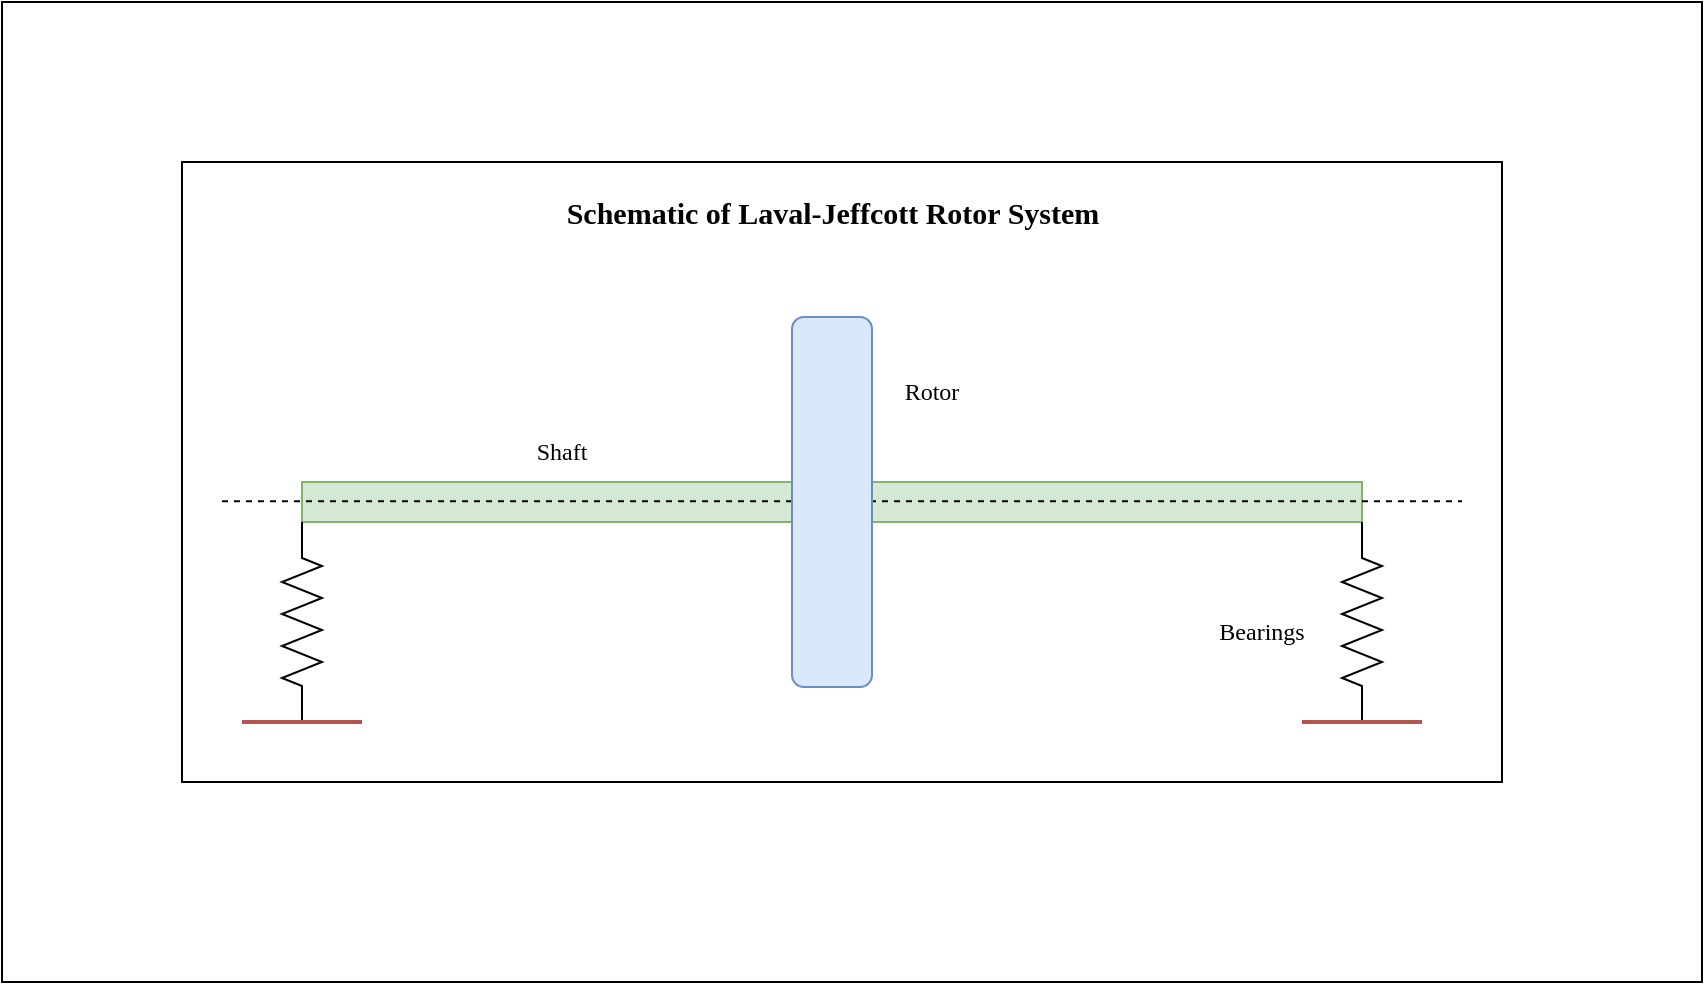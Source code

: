<mxfile version="26.1.3">
  <diagram name="Page-1" id="Cb5numnliyyEe55iVAtS">
    <mxGraphModel grid="1" page="1" gridSize="10" guides="1" tooltips="1" connect="1" arrows="1" fold="1" pageScale="1" pageWidth="850" pageHeight="1100" math="0" shadow="0">
      <root>
        <mxCell id="0" />
        <mxCell id="1" parent="0" />
        <mxCell id="9KCt322rTlPruZtR79Lm-11" value="" style="rounded=0;whiteSpace=wrap;html=1;" vertex="1" parent="1">
          <mxGeometry x="210" y="70" width="850" height="490" as="geometry" />
        </mxCell>
        <mxCell id="9KCt322rTlPruZtR79Lm-14" value="" style="rounded=0;whiteSpace=wrap;html=1;" vertex="1" parent="1">
          <mxGeometry x="300" y="150" width="660" height="310" as="geometry" />
        </mxCell>
        <mxCell id="9KCt322rTlPruZtR79Lm-1" value="" style="rounded=0;whiteSpace=wrap;html=1;fillColor=#d5e8d4;strokeColor=#82b366;" vertex="1" parent="1">
          <mxGeometry x="360" y="310" width="530" height="20" as="geometry" />
        </mxCell>
        <mxCell id="9KCt322rTlPruZtR79Lm-2" value="" style="pointerEvents=1;verticalLabelPosition=bottom;shadow=0;dashed=0;align=center;html=1;verticalAlign=top;shape=mxgraph.electrical.resistors.resistor_2;rotation=90;" vertex="1" parent="1">
          <mxGeometry x="310" y="370" width="100" height="20" as="geometry" />
        </mxCell>
        <mxCell id="9KCt322rTlPruZtR79Lm-3" value="" style="pointerEvents=1;verticalLabelPosition=bottom;shadow=0;dashed=0;align=center;html=1;verticalAlign=top;shape=mxgraph.electrical.resistors.resistor_2;rotation=90;" vertex="1" parent="1">
          <mxGeometry x="840" y="370" width="100" height="20" as="geometry" />
        </mxCell>
        <mxCell id="9KCt322rTlPruZtR79Lm-4" value="" style="endArrow=none;html=1;rounded=0;fillColor=#f8cecc;strokeColor=#b85450;strokeWidth=2;" edge="1" parent="1">
          <mxGeometry width="50" height="50" relative="1" as="geometry">
            <mxPoint x="330" y="430" as="sourcePoint" />
            <mxPoint x="390" y="430" as="targetPoint" />
          </mxGeometry>
        </mxCell>
        <mxCell id="9KCt322rTlPruZtR79Lm-5" value="" style="endArrow=none;html=1;rounded=0;fillColor=#f8cecc;strokeColor=#b85450;strokeWidth=2;" edge="1" parent="1">
          <mxGeometry width="50" height="50" relative="1" as="geometry">
            <mxPoint x="860" y="430" as="sourcePoint" />
            <mxPoint x="920" y="430" as="targetPoint" />
          </mxGeometry>
        </mxCell>
        <mxCell id="9KCt322rTlPruZtR79Lm-6" value="" style="endArrow=none;dashed=1;html=1;rounded=0;" edge="1" parent="1">
          <mxGeometry width="50" height="50" relative="1" as="geometry">
            <mxPoint x="320" y="319.68" as="sourcePoint" />
            <mxPoint x="940" y="319.68" as="targetPoint" />
          </mxGeometry>
        </mxCell>
        <mxCell id="9KCt322rTlPruZtR79Lm-7" value="" style="rounded=1;whiteSpace=wrap;html=1;fillColor=#dae8fc;strokeColor=#6c8ebf;" vertex="1" parent="1">
          <mxGeometry x="605" y="227.5" width="40" height="185" as="geometry" />
        </mxCell>
        <mxCell id="9KCt322rTlPruZtR79Lm-8" value="&lt;font face=&quot;Times New Roman&quot;&gt;Rotor&lt;/font&gt;" style="text;html=1;align=center;verticalAlign=middle;whiteSpace=wrap;rounded=0;" vertex="1" parent="1">
          <mxGeometry x="645" y="250" width="60" height="30" as="geometry" />
        </mxCell>
        <mxCell id="9KCt322rTlPruZtR79Lm-9" value="&lt;font face=&quot;Times New Roman&quot;&gt;Shaft&lt;/font&gt;" style="text;html=1;align=center;verticalAlign=middle;whiteSpace=wrap;rounded=0;" vertex="1" parent="1">
          <mxGeometry x="460" y="280" width="60" height="30" as="geometry" />
        </mxCell>
        <mxCell id="9KCt322rTlPruZtR79Lm-10" value="&lt;font face=&quot;Times New Roman&quot;&gt;Bearings&lt;/font&gt;" style="text;html=1;align=center;verticalAlign=middle;whiteSpace=wrap;rounded=0;" vertex="1" parent="1">
          <mxGeometry x="810" y="370" width="60" height="30" as="geometry" />
        </mxCell>
        <mxCell id="9KCt322rTlPruZtR79Lm-12" value="Schematic of Laval-Jeffcott Rotor System" style="text;html=1;align=center;verticalAlign=middle;whiteSpace=wrap;rounded=0;fontFamily=Times New Roman;fontSize=15;fontStyle=1" vertex="1" parent="1">
          <mxGeometry x="482.5" y="160" width="285" height="30" as="geometry" />
        </mxCell>
      </root>
    </mxGraphModel>
  </diagram>
</mxfile>
